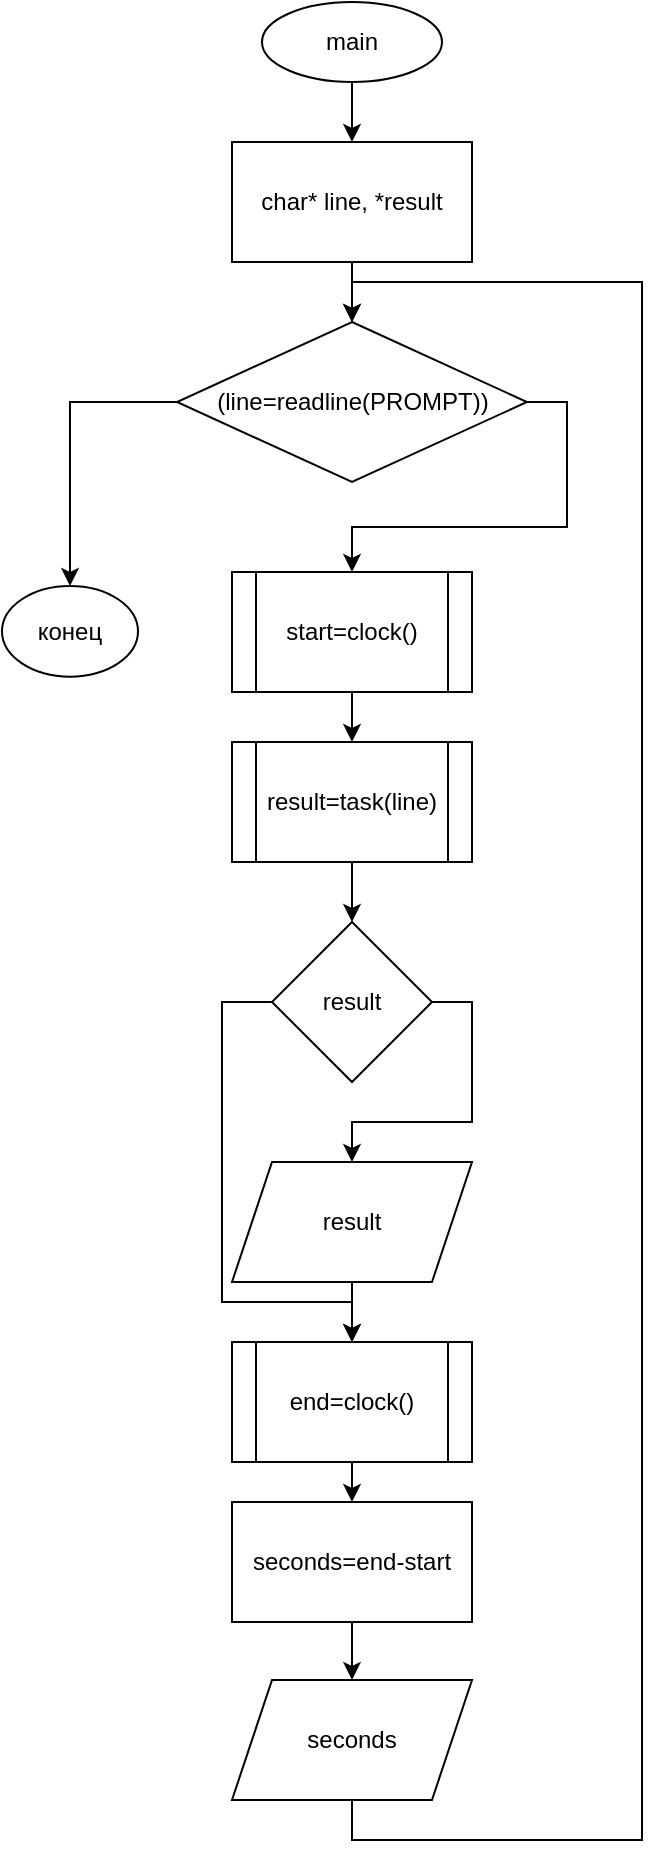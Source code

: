 <mxfile version="22.1.7" type="github" pages="3">
  <diagram id="C5RBs43oDa-KdzZeNtuy" name="main">
    <mxGraphModel dx="905" dy="1078" grid="1" gridSize="10" guides="1" tooltips="1" connect="1" arrows="1" fold="1" page="1" pageScale="1" pageWidth="827" pageHeight="1169" math="0" shadow="0">
      <root>
        <mxCell id="WIyWlLk6GJQsqaUBKTNV-0" />
        <mxCell id="WIyWlLk6GJQsqaUBKTNV-1" parent="WIyWlLk6GJQsqaUBKTNV-0" />
        <mxCell id="aVI8cT9DaWJwzPJOxZiF-2" value="" style="edgeStyle=orthogonalEdgeStyle;rounded=0;orthogonalLoop=1;jettySize=auto;html=1;" edge="1" parent="WIyWlLk6GJQsqaUBKTNV-1" source="aVI8cT9DaWJwzPJOxZiF-0" target="aVI8cT9DaWJwzPJOxZiF-1">
          <mxGeometry relative="1" as="geometry" />
        </mxCell>
        <mxCell id="aVI8cT9DaWJwzPJOxZiF-0" value="main" style="ellipse;whiteSpace=wrap;html=1;" vertex="1" parent="WIyWlLk6GJQsqaUBKTNV-1">
          <mxGeometry x="410" y="270" width="90" height="40" as="geometry" />
        </mxCell>
        <mxCell id="aVI8cT9DaWJwzPJOxZiF-5" value="" style="edgeStyle=orthogonalEdgeStyle;rounded=0;orthogonalLoop=1;jettySize=auto;html=1;" edge="1" parent="WIyWlLk6GJQsqaUBKTNV-1" source="aVI8cT9DaWJwzPJOxZiF-1" target="aVI8cT9DaWJwzPJOxZiF-4">
          <mxGeometry relative="1" as="geometry" />
        </mxCell>
        <mxCell id="aVI8cT9DaWJwzPJOxZiF-1" value="char* line, *result" style="rounded=0;whiteSpace=wrap;html=1;" vertex="1" parent="WIyWlLk6GJQsqaUBKTNV-1">
          <mxGeometry x="395" y="340" width="120" height="60" as="geometry" />
        </mxCell>
        <mxCell id="aVI8cT9DaWJwzPJOxZiF-7" style="edgeStyle=orthogonalEdgeStyle;rounded=0;orthogonalLoop=1;jettySize=auto;html=1;exitX=1;exitY=0.5;exitDx=0;exitDy=0;entryX=0.5;entryY=0;entryDx=0;entryDy=0;" edge="1" parent="WIyWlLk6GJQsqaUBKTNV-1" source="aVI8cT9DaWJwzPJOxZiF-4" target="aVI8cT9DaWJwzPJOxZiF-6">
          <mxGeometry relative="1" as="geometry" />
        </mxCell>
        <mxCell id="aVI8cT9DaWJwzPJOxZiF-27" style="edgeStyle=orthogonalEdgeStyle;rounded=0;orthogonalLoop=1;jettySize=auto;html=1;exitX=0;exitY=0.5;exitDx=0;exitDy=0;entryX=0.5;entryY=0;entryDx=0;entryDy=0;" edge="1" parent="WIyWlLk6GJQsqaUBKTNV-1" source="aVI8cT9DaWJwzPJOxZiF-4" target="aVI8cT9DaWJwzPJOxZiF-26">
          <mxGeometry relative="1" as="geometry" />
        </mxCell>
        <mxCell id="aVI8cT9DaWJwzPJOxZiF-4" value="(line=readline(PROMPT))" style="rhombus;whiteSpace=wrap;html=1;" vertex="1" parent="WIyWlLk6GJQsqaUBKTNV-1">
          <mxGeometry x="367.5" y="430" width="175" height="80" as="geometry" />
        </mxCell>
        <mxCell id="aVI8cT9DaWJwzPJOxZiF-9" value="" style="edgeStyle=orthogonalEdgeStyle;rounded=0;orthogonalLoop=1;jettySize=auto;html=1;" edge="1" parent="WIyWlLk6GJQsqaUBKTNV-1" source="aVI8cT9DaWJwzPJOxZiF-6" target="aVI8cT9DaWJwzPJOxZiF-8">
          <mxGeometry relative="1" as="geometry" />
        </mxCell>
        <mxCell id="aVI8cT9DaWJwzPJOxZiF-6" value="start=clock()" style="shape=process;whiteSpace=wrap;html=1;backgroundOutline=1;" vertex="1" parent="WIyWlLk6GJQsqaUBKTNV-1">
          <mxGeometry x="395" y="555" width="120" height="60" as="geometry" />
        </mxCell>
        <mxCell id="aVI8cT9DaWJwzPJOxZiF-11" value="" style="edgeStyle=orthogonalEdgeStyle;rounded=0;orthogonalLoop=1;jettySize=auto;html=1;" edge="1" parent="WIyWlLk6GJQsqaUBKTNV-1" source="aVI8cT9DaWJwzPJOxZiF-8" target="aVI8cT9DaWJwzPJOxZiF-10">
          <mxGeometry relative="1" as="geometry" />
        </mxCell>
        <mxCell id="aVI8cT9DaWJwzPJOxZiF-8" value="result=task(line)" style="shape=process;whiteSpace=wrap;html=1;backgroundOutline=1;" vertex="1" parent="WIyWlLk6GJQsqaUBKTNV-1">
          <mxGeometry x="395" y="640" width="120" height="60" as="geometry" />
        </mxCell>
        <mxCell id="aVI8cT9DaWJwzPJOxZiF-13" style="edgeStyle=orthogonalEdgeStyle;rounded=0;orthogonalLoop=1;jettySize=auto;html=1;exitX=1;exitY=0.5;exitDx=0;exitDy=0;entryX=0.5;entryY=0;entryDx=0;entryDy=0;" edge="1" parent="WIyWlLk6GJQsqaUBKTNV-1" source="aVI8cT9DaWJwzPJOxZiF-10" target="aVI8cT9DaWJwzPJOxZiF-12">
          <mxGeometry relative="1" as="geometry" />
        </mxCell>
        <mxCell id="aVI8cT9DaWJwzPJOxZiF-21" style="edgeStyle=orthogonalEdgeStyle;rounded=0;orthogonalLoop=1;jettySize=auto;html=1;exitX=0;exitY=0.5;exitDx=0;exitDy=0;entryX=0.5;entryY=0;entryDx=0;entryDy=0;" edge="1" parent="WIyWlLk6GJQsqaUBKTNV-1" source="aVI8cT9DaWJwzPJOxZiF-10" target="aVI8cT9DaWJwzPJOxZiF-14">
          <mxGeometry relative="1" as="geometry">
            <Array as="points">
              <mxPoint x="390" y="770" />
              <mxPoint x="390" y="920" />
              <mxPoint x="455" y="920" />
            </Array>
          </mxGeometry>
        </mxCell>
        <mxCell id="aVI8cT9DaWJwzPJOxZiF-10" value="result" style="rhombus;whiteSpace=wrap;html=1;" vertex="1" parent="WIyWlLk6GJQsqaUBKTNV-1">
          <mxGeometry x="415" y="730" width="80" height="80" as="geometry" />
        </mxCell>
        <mxCell id="aVI8cT9DaWJwzPJOxZiF-18" style="edgeStyle=orthogonalEdgeStyle;rounded=0;orthogonalLoop=1;jettySize=auto;html=1;exitX=0.5;exitY=1;exitDx=0;exitDy=0;entryX=0.5;entryY=0;entryDx=0;entryDy=0;" edge="1" parent="WIyWlLk6GJQsqaUBKTNV-1" source="aVI8cT9DaWJwzPJOxZiF-12" target="aVI8cT9DaWJwzPJOxZiF-14">
          <mxGeometry relative="1" as="geometry" />
        </mxCell>
        <mxCell id="aVI8cT9DaWJwzPJOxZiF-12" value="result" style="shape=parallelogram;perimeter=parallelogramPerimeter;whiteSpace=wrap;html=1;fixedSize=1;" vertex="1" parent="WIyWlLk6GJQsqaUBKTNV-1">
          <mxGeometry x="395" y="850" width="120" height="60" as="geometry" />
        </mxCell>
        <mxCell id="aVI8cT9DaWJwzPJOxZiF-19" style="edgeStyle=orthogonalEdgeStyle;rounded=0;orthogonalLoop=1;jettySize=auto;html=1;exitX=0.5;exitY=1;exitDx=0;exitDy=0;entryX=0.5;entryY=0;entryDx=0;entryDy=0;" edge="1" parent="WIyWlLk6GJQsqaUBKTNV-1" source="aVI8cT9DaWJwzPJOxZiF-14" target="aVI8cT9DaWJwzPJOxZiF-15">
          <mxGeometry relative="1" as="geometry" />
        </mxCell>
        <mxCell id="aVI8cT9DaWJwzPJOxZiF-14" value="end=clock()" style="shape=process;whiteSpace=wrap;html=1;backgroundOutline=1;" vertex="1" parent="WIyWlLk6GJQsqaUBKTNV-1">
          <mxGeometry x="395" y="940" width="120" height="60" as="geometry" />
        </mxCell>
        <mxCell id="aVI8cT9DaWJwzPJOxZiF-23" value="" style="edgeStyle=orthogonalEdgeStyle;rounded=0;orthogonalLoop=1;jettySize=auto;html=1;" edge="1" parent="WIyWlLk6GJQsqaUBKTNV-1" source="aVI8cT9DaWJwzPJOxZiF-15" target="aVI8cT9DaWJwzPJOxZiF-22">
          <mxGeometry relative="1" as="geometry" />
        </mxCell>
        <mxCell id="aVI8cT9DaWJwzPJOxZiF-15" value="seconds=end-start" style="rounded=0;whiteSpace=wrap;html=1;" vertex="1" parent="WIyWlLk6GJQsqaUBKTNV-1">
          <mxGeometry x="395" y="1020" width="120" height="60" as="geometry" />
        </mxCell>
        <mxCell id="aVI8cT9DaWJwzPJOxZiF-24" style="edgeStyle=orthogonalEdgeStyle;rounded=0;orthogonalLoop=1;jettySize=auto;html=1;exitX=0.5;exitY=1;exitDx=0;exitDy=0;entryX=0.5;entryY=0;entryDx=0;entryDy=0;" edge="1" parent="WIyWlLk6GJQsqaUBKTNV-1" source="aVI8cT9DaWJwzPJOxZiF-22" target="aVI8cT9DaWJwzPJOxZiF-4">
          <mxGeometry relative="1" as="geometry">
            <Array as="points">
              <mxPoint x="455" y="1189" />
              <mxPoint x="600" y="1189" />
              <mxPoint x="600" y="410" />
              <mxPoint x="455" y="410" />
            </Array>
          </mxGeometry>
        </mxCell>
        <mxCell id="aVI8cT9DaWJwzPJOxZiF-22" value="seconds" style="shape=parallelogram;perimeter=parallelogramPerimeter;whiteSpace=wrap;html=1;fixedSize=1;" vertex="1" parent="WIyWlLk6GJQsqaUBKTNV-1">
          <mxGeometry x="395" y="1109" width="120" height="60" as="geometry" />
        </mxCell>
        <mxCell id="aVI8cT9DaWJwzPJOxZiF-26" value="конец" style="ellipse;whiteSpace=wrap;html=1;" vertex="1" parent="WIyWlLk6GJQsqaUBKTNV-1">
          <mxGeometry x="280" y="562" width="68" height="45.33" as="geometry" />
        </mxCell>
      </root>
    </mxGraphModel>
  </diagram>
  <diagram id="34AKhm5SmUMWS0qvNBqZ" name="append">
    <mxGraphModel dx="623" dy="741" grid="1" gridSize="10" guides="1" tooltips="1" connect="1" arrows="1" fold="1" page="1" pageScale="1" pageWidth="850" pageHeight="1100" math="0" shadow="0">
      <root>
        <mxCell id="0" />
        <mxCell id="1" parent="0" />
        <mxCell id="4TIg5cCVmtIIL3agW0Pf-4" value="" style="edgeStyle=orthogonalEdgeStyle;rounded=0;orthogonalLoop=1;jettySize=auto;html=1;" edge="1" parent="1" source="4TIg5cCVmtIIL3agW0Pf-1" target="4TIg5cCVmtIIL3agW0Pf-3">
          <mxGeometry relative="1" as="geometry" />
        </mxCell>
        <mxCell id="4TIg5cCVmtIIL3agW0Pf-1" value="append(const** dest, const char* src)" style="ellipse;whiteSpace=wrap;html=1;" vertex="1" parent="1">
          <mxGeometry x="270" y="240" width="240" height="80" as="geometry" />
        </mxCell>
        <mxCell id="4TIg5cCVmtIIL3agW0Pf-6" value="" style="edgeStyle=orthogonalEdgeStyle;rounded=0;orthogonalLoop=1;jettySize=auto;html=1;" edge="1" parent="1" source="4TIg5cCVmtIIL3agW0Pf-3" target="4TIg5cCVmtIIL3agW0Pf-5">
          <mxGeometry relative="1" as="geometry" />
        </mxCell>
        <mxCell id="4TIg5cCVmtIIL3agW0Pf-3" value="dest_len=strlen(*dest)&lt;br&gt;src_len=strlen(src)" style="shape=process;whiteSpace=wrap;html=1;backgroundOutline=1;" vertex="1" parent="1">
          <mxGeometry x="305" y="340" width="170" height="60" as="geometry" />
        </mxCell>
        <mxCell id="4TIg5cCVmtIIL3agW0Pf-8" value="" style="edgeStyle=orthogonalEdgeStyle;rounded=0;orthogonalLoop=1;jettySize=auto;html=1;" edge="1" parent="1" source="4TIg5cCVmtIIL3agW0Pf-5" target="4TIg5cCVmtIIL3agW0Pf-7">
          <mxGeometry relative="1" as="geometry" />
        </mxCell>
        <mxCell id="4TIg5cCVmtIIL3agW0Pf-5" value="char* new_dest&lt;br&gt;*dest=new_dest" style="rounded=0;whiteSpace=wrap;html=1;" vertex="1" parent="1">
          <mxGeometry x="330" y="420" width="120" height="60" as="geometry" />
        </mxCell>
        <mxCell id="4TIg5cCVmtIIL3agW0Pf-11" value="" style="edgeStyle=orthogonalEdgeStyle;rounded=0;orthogonalLoop=1;jettySize=auto;html=1;" edge="1" parent="1" source="4TIg5cCVmtIIL3agW0Pf-7" target="4TIg5cCVmtIIL3agW0Pf-9">
          <mxGeometry relative="1" as="geometry" />
        </mxCell>
        <mxCell id="4TIg5cCVmtIIL3agW0Pf-7" value="memcpy(*dest+dest_len,src,src_len+1)" style="shape=process;whiteSpace=wrap;html=1;backgroundOutline=1;" vertex="1" parent="1">
          <mxGeometry x="250" y="510" width="280" height="60" as="geometry" />
        </mxCell>
        <mxCell id="4TIg5cCVmtIIL3agW0Pf-12" style="edgeStyle=orthogonalEdgeStyle;rounded=0;orthogonalLoop=1;jettySize=auto;html=1;exitX=1;exitY=0.5;exitDx=0;exitDy=0;entryX=0.5;entryY=0;entryDx=0;entryDy=0;" edge="1" parent="1" source="4TIg5cCVmtIIL3agW0Pf-9" target="4TIg5cCVmtIIL3agW0Pf-10">
          <mxGeometry relative="1" as="geometry" />
        </mxCell>
        <mxCell id="4TIg5cCVmtIIL3agW0Pf-14" style="edgeStyle=orthogonalEdgeStyle;rounded=0;orthogonalLoop=1;jettySize=auto;html=1;exitX=0;exitY=0.5;exitDx=0;exitDy=0;entryX=0.5;entryY=0;entryDx=0;entryDy=0;" edge="1" parent="1" source="4TIg5cCVmtIIL3agW0Pf-9" target="4TIg5cCVmtIIL3agW0Pf-13">
          <mxGeometry relative="1" as="geometry">
            <Array as="points">
              <mxPoint x="300" y="630" />
              <mxPoint x="300" y="790" />
              <mxPoint x="390" y="790" />
            </Array>
          </mxGeometry>
        </mxCell>
        <mxCell id="4TIg5cCVmtIIL3agW0Pf-9" value="dest_len" style="rhombus;whiteSpace=wrap;html=1;" vertex="1" parent="1">
          <mxGeometry x="350" y="590" width="80" height="80" as="geometry" />
        </mxCell>
        <mxCell id="4TIg5cCVmtIIL3agW0Pf-15" value="" style="edgeStyle=orthogonalEdgeStyle;rounded=0;orthogonalLoop=1;jettySize=auto;html=1;" edge="1" parent="1" source="4TIg5cCVmtIIL3agW0Pf-10" target="4TIg5cCVmtIIL3agW0Pf-13">
          <mxGeometry relative="1" as="geometry" />
        </mxCell>
        <mxCell id="4TIg5cCVmtIIL3agW0Pf-10" value="*(*dest+dest_len-1)=&#39; &#39;" style="rounded=0;whiteSpace=wrap;html=1;" vertex="1" parent="1">
          <mxGeometry x="320" y="710" width="140" height="60" as="geometry" />
        </mxCell>
        <mxCell id="4TIg5cCVmtIIL3agW0Pf-13" value="return OK" style="ellipse;whiteSpace=wrap;html=1;" vertex="1" parent="1">
          <mxGeometry x="330" y="820" width="120" height="80" as="geometry" />
        </mxCell>
      </root>
    </mxGraphModel>
  </diagram>
  <diagram id="D9T-EhucRq7SIgdUa5ZK" name="task">
    <mxGraphModel dx="905" dy="1078" grid="1" gridSize="10" guides="1" tooltips="1" connect="1" arrows="1" fold="1" page="1" pageScale="1" pageWidth="850" pageHeight="1100" math="0" shadow="0">
      <root>
        <mxCell id="0" />
        <mxCell id="1" parent="0" />
        <mxCell id="7YaB7nvBnNTf52CLv0G3-3" value="" style="edgeStyle=orthogonalEdgeStyle;rounded=0;orthogonalLoop=1;jettySize=auto;html=1;" edge="1" parent="1" source="7YaB7nvBnNTf52CLv0G3-1" target="7YaB7nvBnNTf52CLv0G3-2">
          <mxGeometry relative="1" as="geometry" />
        </mxCell>
        <mxCell id="7YaB7nvBnNTf52CLv0G3-1" value="task(char* line)" style="ellipse;whiteSpace=wrap;html=1;" vertex="1" parent="1">
          <mxGeometry x="350" y="20" width="120" height="80" as="geometry" />
        </mxCell>
        <mxCell id="7YaB7nvBnNTf52CLv0G3-5" value="" style="edgeStyle=orthogonalEdgeStyle;rounded=0;orthogonalLoop=1;jettySize=auto;html=1;" edge="1" parent="1" source="7YaB7nvBnNTf52CLv0G3-2" target="7YaB7nvBnNTf52CLv0G3-4">
          <mxGeometry relative="1" as="geometry" />
        </mxCell>
        <mxCell id="7YaB7nvBnNTf52CLv0G3-2" value="index=1&lt;br&gt;result=NULL&lt;br&gt;word=NULL" style="rounded=0;whiteSpace=wrap;html=1;" vertex="1" parent="1">
          <mxGeometry x="350" y="120" width="120" height="60" as="geometry" />
        </mxCell>
        <mxCell id="7YaB7nvBnNTf52CLv0G3-24" value="" style="edgeStyle=orthogonalEdgeStyle;rounded=0;orthogonalLoop=1;jettySize=auto;html=1;" edge="1" parent="1" source="7YaB7nvBnNTf52CLv0G3-4" target="7YaB7nvBnNTf52CLv0G3-6">
          <mxGeometry relative="1" as="geometry" />
        </mxCell>
        <mxCell id="7YaB7nvBnNTf52CLv0G3-4" value="word=strtok(line, &quot; \t&quot;)" style="shape=process;whiteSpace=wrap;html=1;backgroundOutline=1;" vertex="1" parent="1">
          <mxGeometry x="335" y="200" width="150" height="60" as="geometry" />
        </mxCell>
        <mxCell id="7YaB7nvBnNTf52CLv0G3-28" style="edgeStyle=orthogonalEdgeStyle;rounded=0;orthogonalLoop=1;jettySize=auto;html=1;exitX=0;exitY=0.5;exitDx=0;exitDy=0;entryX=0.5;entryY=0;entryDx=0;entryDy=0;" edge="1" parent="1" source="7YaB7nvBnNTf52CLv0G3-6" target="7YaB7nvBnNTf52CLv0G3-7">
          <mxGeometry relative="1" as="geometry" />
        </mxCell>
        <mxCell id="7YaB7nvBnNTf52CLv0G3-6" value="word==NULL" style="rhombus;whiteSpace=wrap;html=1;" vertex="1" parent="1">
          <mxGeometry x="370" y="300" width="80" height="80" as="geometry" />
        </mxCell>
        <mxCell id="7YaB7nvBnNTf52CLv0G3-9" style="edgeStyle=orthogonalEdgeStyle;rounded=0;orthogonalLoop=1;jettySize=auto;html=1;exitX=1;exitY=0.5;exitDx=0;exitDy=0;entryX=0.5;entryY=0;entryDx=0;entryDy=0;" edge="1" parent="1" source="7YaB7nvBnNTf52CLv0G3-7" target="7YaB7nvBnNTf52CLv0G3-8">
          <mxGeometry relative="1" as="geometry" />
        </mxCell>
        <mxCell id="7YaB7nvBnNTf52CLv0G3-11" style="edgeStyle=orthogonalEdgeStyle;rounded=0;orthogonalLoop=1;jettySize=auto;html=1;exitX=0;exitY=0.5;exitDx=0;exitDy=0;entryX=0.5;entryY=0;entryDx=0;entryDy=0;" edge="1" parent="1" source="7YaB7nvBnNTf52CLv0G3-7" target="7YaB7nvBnNTf52CLv0G3-10">
          <mxGeometry relative="1" as="geometry">
            <Array as="points">
              <mxPoint x="325" y="470" />
              <mxPoint x="325" y="640" />
              <mxPoint x="410" y="640" />
            </Array>
          </mxGeometry>
        </mxCell>
        <mxCell id="7YaB7nvBnNTf52CLv0G3-7" value="index % DEL==0" style="rhombus;whiteSpace=wrap;html=1;" vertex="1" parent="1">
          <mxGeometry x="345" y="430" width="130" height="80" as="geometry" />
        </mxCell>
        <mxCell id="7YaB7nvBnNTf52CLv0G3-29" style="edgeStyle=orthogonalEdgeStyle;rounded=0;orthogonalLoop=1;jettySize=auto;html=1;exitX=0.5;exitY=1;exitDx=0;exitDy=0;entryX=0.5;entryY=0;entryDx=0;entryDy=0;" edge="1" parent="1" source="7YaB7nvBnNTf52CLv0G3-8" target="7YaB7nvBnNTf52CLv0G3-6">
          <mxGeometry relative="1" as="geometry">
            <Array as="points">
              <mxPoint x="410" y="630" />
              <mxPoint x="530" y="630" />
              <mxPoint x="530" y="280" />
              <mxPoint x="410" y="280" />
            </Array>
          </mxGeometry>
        </mxCell>
        <mxCell id="7YaB7nvBnNTf52CLv0G3-8" value="++index" style="rounded=0;whiteSpace=wrap;html=1;" vertex="1" parent="1">
          <mxGeometry x="350" y="550" width="120" height="60" as="geometry" />
        </mxCell>
        <mxCell id="7YaB7nvBnNTf52CLv0G3-13" style="edgeStyle=orthogonalEdgeStyle;rounded=0;orthogonalLoop=1;jettySize=auto;html=1;exitX=1;exitY=0.5;exitDx=0;exitDy=0;entryX=0.5;entryY=0;entryDx=0;entryDy=0;" edge="1" parent="1" source="7YaB7nvBnNTf52CLv0G3-10" target="7YaB7nvBnNTf52CLv0G3-12">
          <mxGeometry relative="1" as="geometry" />
        </mxCell>
        <mxCell id="7YaB7nvBnNTf52CLv0G3-22" style="edgeStyle=orthogonalEdgeStyle;rounded=0;orthogonalLoop=1;jettySize=auto;html=1;exitX=0;exitY=0.5;exitDx=0;exitDy=0;entryX=0.5;entryY=0;entryDx=0;entryDy=0;" edge="1" parent="1" source="7YaB7nvBnNTf52CLv0G3-10" target="7YaB7nvBnNTf52CLv0G3-20">
          <mxGeometry relative="1" as="geometry">
            <Array as="points">
              <mxPoint x="310" y="700" />
              <mxPoint x="310" y="860" />
              <mxPoint x="410" y="860" />
            </Array>
          </mxGeometry>
        </mxCell>
        <mxCell id="7YaB7nvBnNTf52CLv0G3-10" value="index % DUP==0" style="rhombus;whiteSpace=wrap;html=1;" vertex="1" parent="1">
          <mxGeometry x="345" y="660" width="130" height="80" as="geometry" />
        </mxCell>
        <mxCell id="7YaB7nvBnNTf52CLv0G3-21" value="" style="edgeStyle=orthogonalEdgeStyle;rounded=0;orthogonalLoop=1;jettySize=auto;html=1;" edge="1" parent="1" source="7YaB7nvBnNTf52CLv0G3-12" target="7YaB7nvBnNTf52CLv0G3-20">
          <mxGeometry relative="1" as="geometry" />
        </mxCell>
        <mxCell id="7YaB7nvBnNTf52CLv0G3-12" value="append(&amp;amp;result,word)" style="shape=process;whiteSpace=wrap;html=1;backgroundOutline=1;" vertex="1" parent="1">
          <mxGeometry x="325" y="780" width="170" height="60" as="geometry" />
        </mxCell>
        <mxCell id="7YaB7nvBnNTf52CLv0G3-16" style="edgeStyle=orthogonalEdgeStyle;rounded=0;orthogonalLoop=1;jettySize=auto;html=1;exitX=0.5;exitY=1;exitDx=0;exitDy=0;entryX=0.5;entryY=0;entryDx=0;entryDy=0;" edge="1" parent="1" source="7YaB7nvBnNTf52CLv0G3-14" target="7YaB7nvBnNTf52CLv0G3-15">
          <mxGeometry relative="1" as="geometry" />
        </mxCell>
        <mxCell id="7YaB7nvBnNTf52CLv0G3-14" value="++index" style="rounded=0;whiteSpace=wrap;html=1;" vertex="1" parent="1">
          <mxGeometry x="350" y="970" width="120" height="60" as="geometry" />
        </mxCell>
        <mxCell id="7YaB7nvBnNTf52CLv0G3-25" style="edgeStyle=orthogonalEdgeStyle;rounded=0;orthogonalLoop=1;jettySize=auto;html=1;exitX=1;exitY=0.5;exitDx=0;exitDy=0;entryX=0.5;entryY=0;entryDx=0;entryDy=0;" edge="1" parent="1" source="7YaB7nvBnNTf52CLv0G3-15" target="7YaB7nvBnNTf52CLv0G3-6">
          <mxGeometry relative="1" as="geometry" />
        </mxCell>
        <mxCell id="7YaB7nvBnNTf52CLv0G3-32" style="edgeStyle=orthogonalEdgeStyle;rounded=0;orthogonalLoop=1;jettySize=auto;html=1;exitX=0;exitY=0.5;exitDx=0;exitDy=0;entryX=0.5;entryY=0;entryDx=0;entryDy=0;" edge="1" parent="1" source="7YaB7nvBnNTf52CLv0G3-15" target="7YaB7nvBnNTf52CLv0G3-30">
          <mxGeometry relative="1" as="geometry" />
        </mxCell>
        <mxCell id="7YaB7nvBnNTf52CLv0G3-15" value="(word=strtok(NULL, &quot; \t&quot;))" style="rhombus;whiteSpace=wrap;html=1;" vertex="1" parent="1">
          <mxGeometry x="310" y="1060" width="200" height="80" as="geometry" />
        </mxCell>
        <mxCell id="7YaB7nvBnNTf52CLv0G3-23" value="" style="edgeStyle=orthogonalEdgeStyle;rounded=0;orthogonalLoop=1;jettySize=auto;html=1;" edge="1" parent="1" source="7YaB7nvBnNTf52CLv0G3-20" target="7YaB7nvBnNTf52CLv0G3-14">
          <mxGeometry relative="1" as="geometry" />
        </mxCell>
        <mxCell id="7YaB7nvBnNTf52CLv0G3-20" value="append(&amp;amp;result,word)" style="shape=process;whiteSpace=wrap;html=1;backgroundOutline=1;" vertex="1" parent="1">
          <mxGeometry x="325" y="880" width="170" height="60" as="geometry" />
        </mxCell>
        <mxCell id="7YaB7nvBnNTf52CLv0G3-27" style="edgeStyle=orthogonalEdgeStyle;rounded=0;orthogonalLoop=1;jettySize=auto;html=1;exitX=1;exitY=0.5;exitDx=0;exitDy=0;entryX=0.5;entryY=0;entryDx=0;entryDy=0;" edge="1" parent="1" source="7YaB7nvBnNTf52CLv0G3-6" target="7YaB7nvBnNTf52CLv0G3-6">
          <mxGeometry relative="1" as="geometry">
            <Array as="points">
              <mxPoint x="480" y="340" />
              <mxPoint x="480" y="280" />
              <mxPoint x="410" y="280" />
            </Array>
          </mxGeometry>
        </mxCell>
        <mxCell id="7YaB7nvBnNTf52CLv0G3-30" value="return result" style="ellipse;whiteSpace=wrap;html=1;" vertex="1" parent="1">
          <mxGeometry x="350" y="1180" width="120" height="80" as="geometry" />
        </mxCell>
      </root>
    </mxGraphModel>
  </diagram>
</mxfile>
